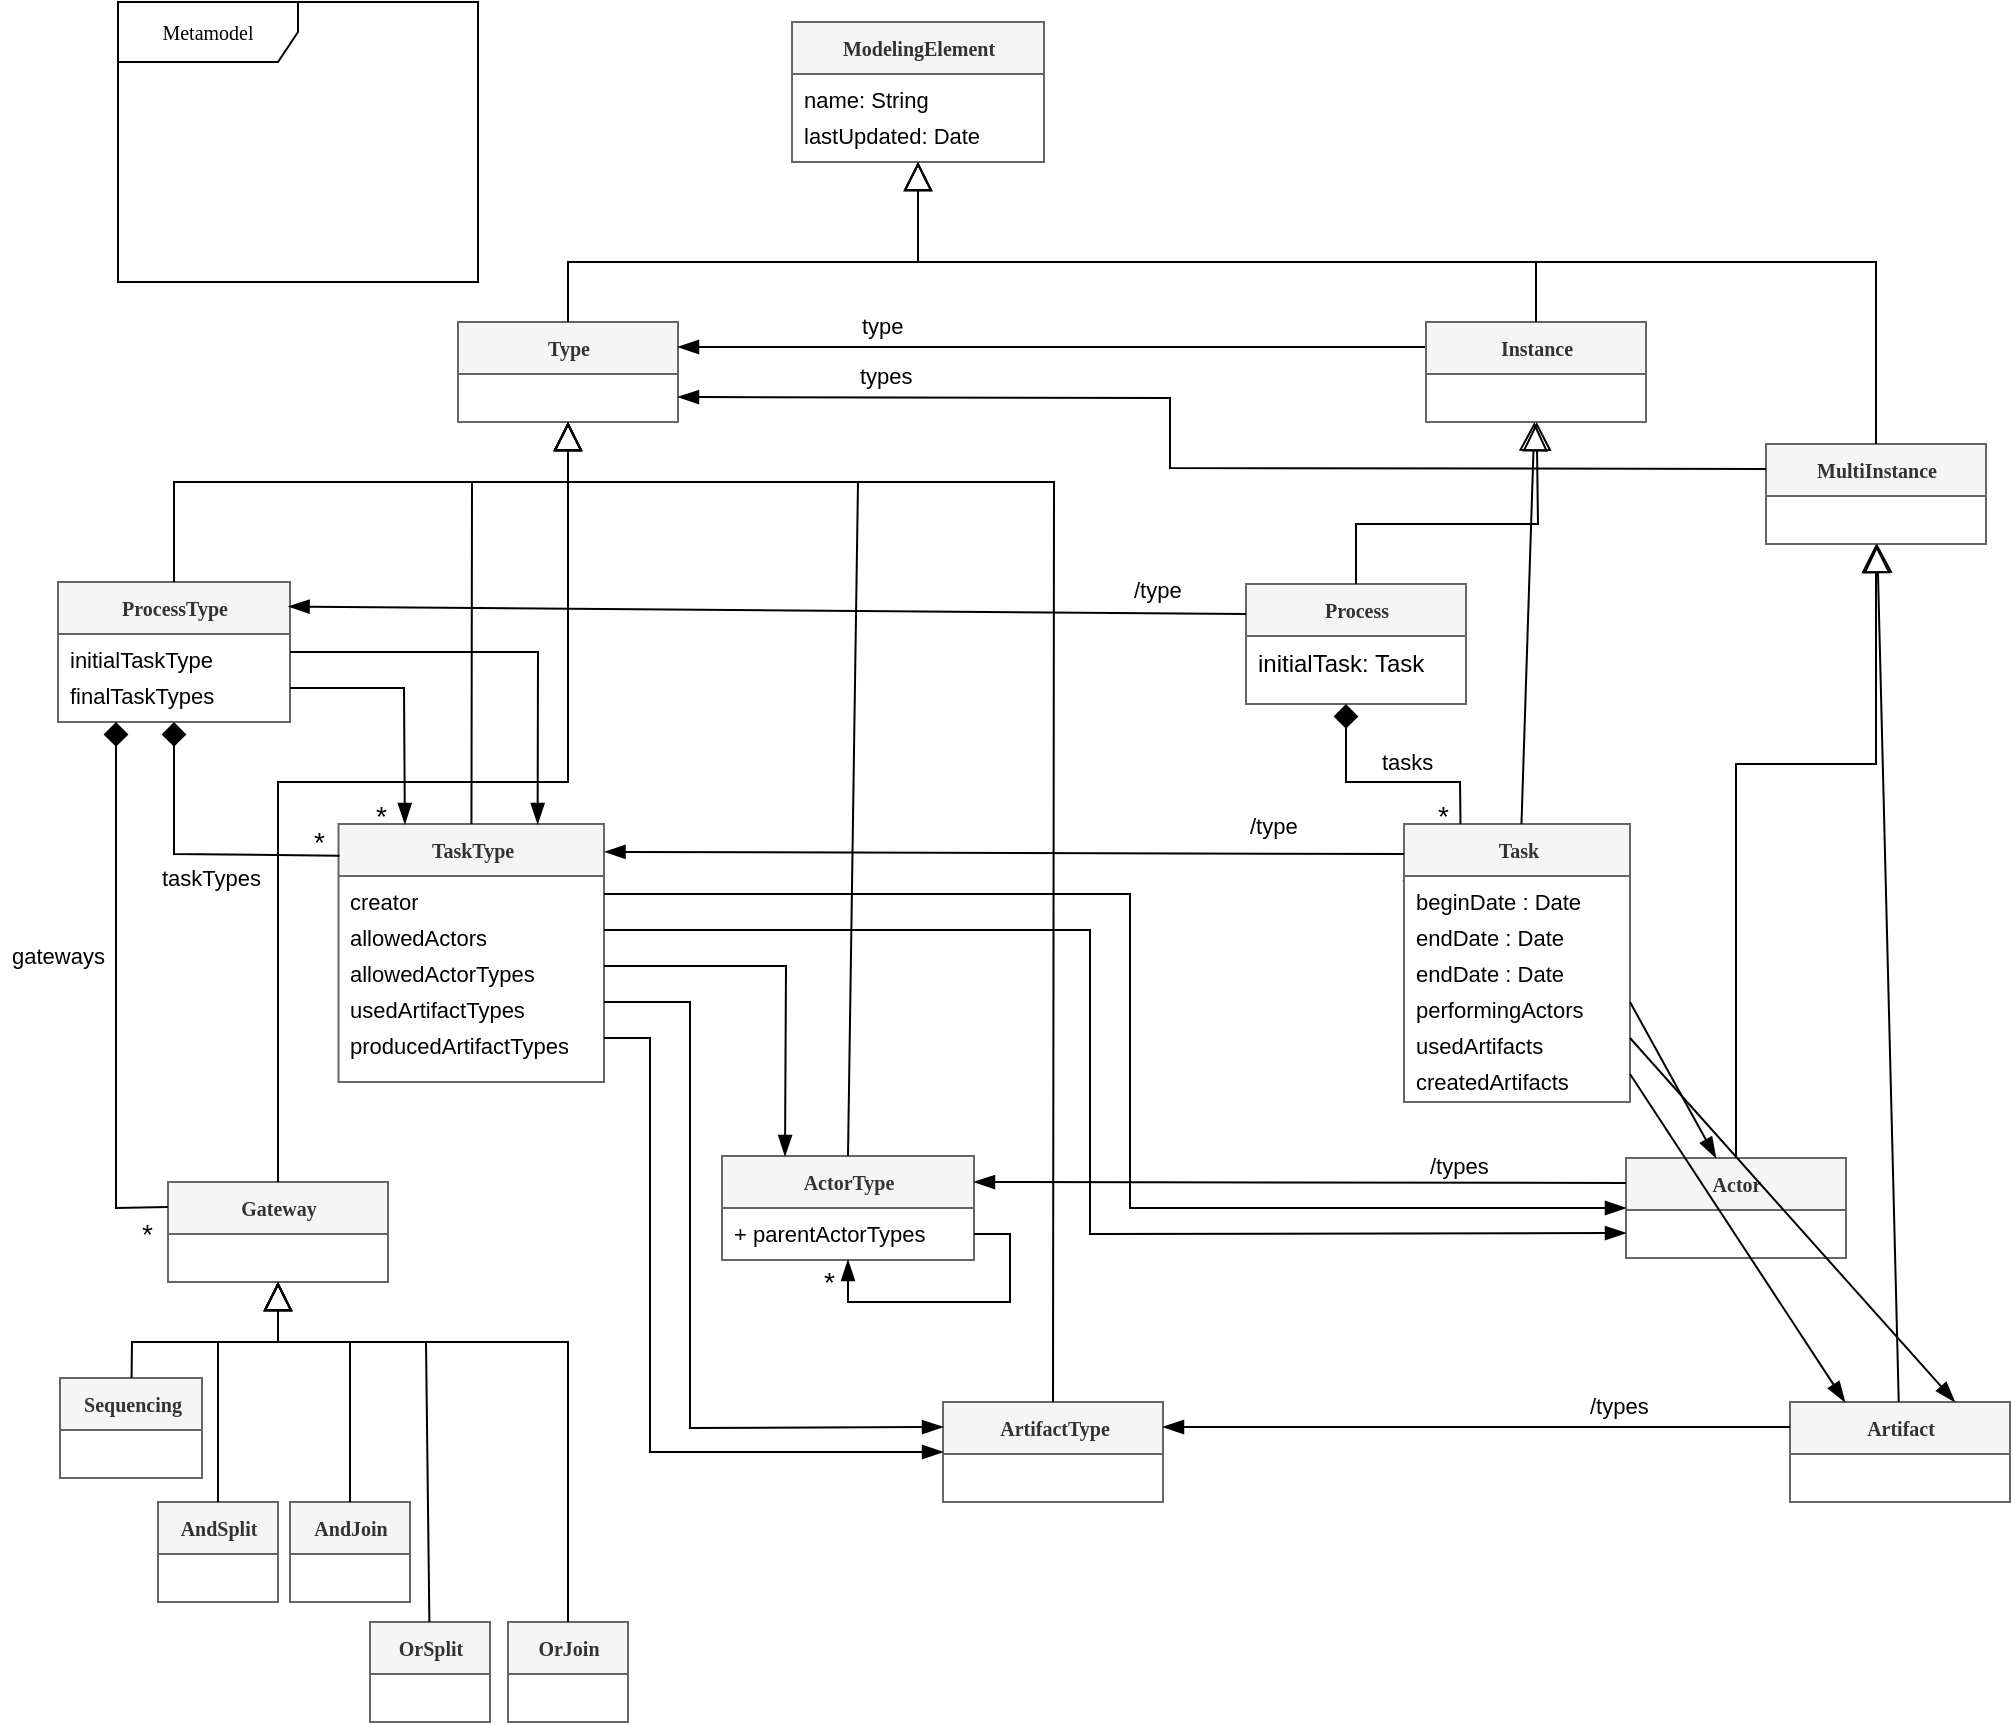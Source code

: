 <mxfile version="14.6.9" type="github">
  <diagram name="Page-1" id="c4acf3e9-155e-7222-9cf6-157b1a14988f">
    <mxGraphModel dx="1406" dy="1433" grid="1" gridSize="10" guides="1" tooltips="1" connect="1" arrows="1" fold="1" page="1" pageScale="1" pageWidth="850" pageHeight="1100" background="#ffffff" math="0" shadow="0">
      <root>
        <mxCell id="0" />
        <mxCell id="1" parent="0" />
        <mxCell id="a-3xQabaQIuShYP5bTJc-108" value="&lt;font style=&quot;font-size: 14px&quot;&gt;*&lt;/font&gt;" style="edgeLabel;resizable=0;html=1;align=left;verticalAlign=bottom;" connectable="0" vertex="1" parent="1">
          <mxGeometry x="528" y="222" as="geometry">
            <mxPoint x="4" y="-15" as="offset" />
          </mxGeometry>
        </mxCell>
        <mxCell id="a-3xQabaQIuShYP5bTJc-105" value="&lt;font style=&quot;font-size: 14px&quot;&gt;*&lt;/font&gt;" style="edgeLabel;resizable=0;html=1;align=left;verticalAlign=bottom;" connectable="0" vertex="1" parent="1">
          <mxGeometry x="-3" y="222" as="geometry">
            <mxPoint x="4" y="-15" as="offset" />
          </mxGeometry>
        </mxCell>
        <mxCell id="a-3xQabaQIuShYP5bTJc-51" value="&lt;font style=&quot;font-size: 14px&quot;&gt;*&lt;/font&gt;" style="edgeLabel;resizable=0;html=1;align=left;verticalAlign=bottom;" connectable="0" vertex="1" parent="1">
          <mxGeometry x="509.5" y="257" as="geometry">
            <mxPoint x="4" y="-15" as="offset" />
          </mxGeometry>
        </mxCell>
        <mxCell id="a-3xQabaQIuShYP5bTJc-92" value="&lt;font style=&quot;font-size: 14px&quot;&gt;*&lt;/font&gt;" style="edgeLabel;resizable=0;html=1;align=left;verticalAlign=bottom;" connectable="0" vertex="1" parent="1">
          <mxGeometry x="221" y="455" width="126" as="geometry">
            <mxPoint x="4" y="-15" as="offset" />
          </mxGeometry>
        </mxCell>
        <mxCell id="a-3xQabaQIuShYP5bTJc-44" value="&lt;font style=&quot;font-size: 14px&quot;&gt;*&lt;/font&gt;" style="edgeLabel;resizable=0;html=1;align=left;verticalAlign=bottom;" connectable="0" vertex="1" parent="1">
          <mxGeometry x="-34" y="235" as="geometry">
            <mxPoint x="4" y="-15" as="offset" />
          </mxGeometry>
        </mxCell>
        <mxCell id="17acba5748e5396b-1" value="Metamodel" style="shape=umlFrame;whiteSpace=wrap;html=1;rounded=0;shadow=0;comic=0;labelBackgroundColor=none;strokeWidth=1;fontFamily=Verdana;fontSize=10;align=center;width=90;height=30;" parent="1" vertex="1">
          <mxGeometry x="-126" y="-210" width="180" height="140" as="geometry" />
        </mxCell>
        <mxCell id="EUPt2hbITshMY0ZR5973-1" value="&lt;b&gt;ModelingElement&lt;/b&gt;" style="swimlane;html=1;fontStyle=0;childLayout=stackLayout;horizontal=1;startSize=26;fillColor=#f5f5f5;horizontalStack=0;resizeParent=1;resizeLast=0;collapsible=1;marginBottom=0;swimlaneFillColor=#ffffff;rounded=0;shadow=0;comic=0;labelBackgroundColor=none;strokeWidth=1;fontFamily=Verdana;fontSize=10;align=center;strokeColor=#666666;fontColor=#333333;" parent="1" vertex="1">
          <mxGeometry x="211" y="-200" width="126" height="70" as="geometry" />
        </mxCell>
        <mxCell id="EUPt2hbITshMY0ZR5973-2" value="name: String" style="text;html=1;strokeColor=none;fillColor=none;align=left;verticalAlign=top;spacingLeft=4;spacingRight=4;whiteSpace=wrap;overflow=hidden;rotatable=0;points=[[0,0.5],[1,0.5]];portConstraint=eastwest;fontSize=11;" parent="EUPt2hbITshMY0ZR5973-1" vertex="1">
          <mxGeometry y="26" width="126" height="18" as="geometry" />
        </mxCell>
        <mxCell id="EUPt2hbITshMY0ZR5973-3" value="lastUpdated: Date" style="text;html=1;strokeColor=none;fillColor=none;align=left;verticalAlign=top;spacingLeft=4;spacingRight=4;whiteSpace=wrap;overflow=hidden;rotatable=0;points=[[0,0.5],[1,0.5]];portConstraint=eastwest;fontSize=11;" parent="EUPt2hbITshMY0ZR5973-1" vertex="1">
          <mxGeometry y="44" width="126" height="18" as="geometry" />
        </mxCell>
        <mxCell id="EUPt2hbITshMY0ZR5973-5" value="&lt;b&gt;Type&lt;/b&gt;" style="swimlane;html=1;fontStyle=0;childLayout=stackLayout;horizontal=1;startSize=26;fillColor=#f5f5f5;horizontalStack=0;resizeParent=1;resizeLast=0;collapsible=1;marginBottom=0;swimlaneFillColor=#ffffff;rounded=0;shadow=0;comic=0;labelBackgroundColor=none;strokeWidth=1;fontFamily=Verdana;fontSize=10;align=center;strokeColor=#666666;fontColor=#333333;" parent="1" vertex="1">
          <mxGeometry x="44" y="-50" width="110" height="50" as="geometry" />
        </mxCell>
        <mxCell id="a-3xQabaQIuShYP5bTJc-20" style="edgeStyle=none;rounded=0;orthogonalLoop=1;jettySize=auto;html=1;exitX=0;exitY=0.25;exitDx=0;exitDy=0;entryX=1;entryY=0.25;entryDx=0;entryDy=0;endArrow=blockThin;endFill=1;endSize=8;" edge="1" parent="1" source="a-3xQabaQIuShYP5bTJc-1" target="EUPt2hbITshMY0ZR5973-5">
          <mxGeometry relative="1" as="geometry" />
        </mxCell>
        <mxCell id="a-3xQabaQIuShYP5bTJc-1" value="&lt;b&gt;Instance&lt;/b&gt;" style="swimlane;html=1;fontStyle=0;childLayout=stackLayout;horizontal=1;startSize=26;fillColor=#f5f5f5;horizontalStack=0;resizeParent=1;resizeLast=0;collapsible=1;marginBottom=0;swimlaneFillColor=#ffffff;rounded=0;shadow=0;comic=0;labelBackgroundColor=none;strokeWidth=1;fontFamily=Verdana;fontSize=10;align=center;strokeColor=#666666;fontColor=#333333;" vertex="1" parent="1">
          <mxGeometry x="528" y="-50" width="110" height="50" as="geometry" />
        </mxCell>
        <mxCell id="a-3xQabaQIuShYP5bTJc-2" value="&lt;div&gt;&lt;b&gt;MultiInstance&lt;/b&gt;&lt;/div&gt;" style="swimlane;html=1;fontStyle=0;childLayout=stackLayout;horizontal=1;startSize=26;fillColor=#f5f5f5;horizontalStack=0;resizeParent=1;resizeLast=0;collapsible=1;marginBottom=0;swimlaneFillColor=#ffffff;rounded=0;shadow=0;comic=0;labelBackgroundColor=none;strokeWidth=1;fontFamily=Verdana;fontSize=10;align=center;strokeColor=#666666;fontColor=#333333;" vertex="1" parent="1">
          <mxGeometry x="698" y="11" width="110" height="50" as="geometry" />
        </mxCell>
        <mxCell id="a-3xQabaQIuShYP5bTJc-9" value="" style="endArrow=block;endSize=12;endFill=0;html=1;exitX=0.5;exitY=0;exitDx=0;exitDy=0;rounded=0;" edge="1" parent="1" source="EUPt2hbITshMY0ZR5973-5" target="EUPt2hbITshMY0ZR5973-1">
          <mxGeometry width="160" relative="1" as="geometry">
            <mxPoint x="94" y="10" as="sourcePoint" />
            <mxPoint x="274" y="-112" as="targetPoint" />
            <Array as="points">
              <mxPoint x="99" y="-80" />
              <mxPoint x="274" y="-80" />
            </Array>
          </mxGeometry>
        </mxCell>
        <mxCell id="a-3xQabaQIuShYP5bTJc-10" value="" style="endArrow=block;endSize=12;endFill=0;html=1;exitX=0.5;exitY=0;exitDx=0;exitDy=0;rounded=0;" edge="1" parent="1" source="a-3xQabaQIuShYP5bTJc-1" target="EUPt2hbITshMY0ZR5973-1">
          <mxGeometry width="160" relative="1" as="geometry">
            <mxPoint x="109" y="-50" as="sourcePoint" />
            <mxPoint x="274" y="-110" as="targetPoint" />
            <Array as="points">
              <mxPoint x="583" y="-80" />
              <mxPoint x="274" y="-80" />
            </Array>
          </mxGeometry>
        </mxCell>
        <mxCell id="a-3xQabaQIuShYP5bTJc-13" value="" style="endArrow=block;endSize=12;endFill=0;html=1;rounded=0;" edge="1" parent="1" source="a-3xQabaQIuShYP5bTJc-2" target="EUPt2hbITshMY0ZR5973-1">
          <mxGeometry width="160" relative="1" as="geometry">
            <mxPoint x="414" y="-130" as="sourcePoint" />
            <mxPoint x="574" y="-130" as="targetPoint" />
            <Array as="points">
              <mxPoint x="753" y="-80" />
              <mxPoint x="274" y="-80" />
            </Array>
          </mxGeometry>
        </mxCell>
        <mxCell id="a-3xQabaQIuShYP5bTJc-24" value="type" style="edgeLabel;resizable=0;html=1;align=left;verticalAlign=bottom;" connectable="0" vertex="1" parent="1">
          <mxGeometry x="244" y="-40" as="geometry" />
        </mxCell>
        <mxCell id="a-3xQabaQIuShYP5bTJc-25" style="edgeStyle=none;rounded=0;orthogonalLoop=1;jettySize=auto;html=1;exitX=0;exitY=0.25;exitDx=0;exitDy=0;endArrow=blockThin;endFill=1;endSize=8;entryX=1;entryY=0.75;entryDx=0;entryDy=0;" edge="1" parent="1" source="a-3xQabaQIuShYP5bTJc-2" target="EUPt2hbITshMY0ZR5973-5">
          <mxGeometry relative="1" as="geometry">
            <mxPoint x="464" y="22.5" as="sourcePoint" />
            <mxPoint x="264" y="22.5" as="targetPoint" />
            <Array as="points">
              <mxPoint x="400" y="23" />
              <mxPoint x="400" y="-12" />
            </Array>
          </mxGeometry>
        </mxCell>
        <mxCell id="a-3xQabaQIuShYP5bTJc-26" value="types" style="edgeLabel;resizable=0;html=1;align=left;verticalAlign=bottom;" connectable="0" vertex="1" parent="1">
          <mxGeometry x="239" as="geometry">
            <mxPoint x="4" y="-15" as="offset" />
          </mxGeometry>
        </mxCell>
        <mxCell id="a-3xQabaQIuShYP5bTJc-27" value="&lt;b&gt;ProcessType&lt;/b&gt;" style="swimlane;html=1;fontStyle=0;childLayout=stackLayout;horizontal=1;startSize=26;fillColor=#f5f5f5;horizontalStack=0;resizeParent=1;resizeLast=0;collapsible=1;marginBottom=0;swimlaneFillColor=#ffffff;rounded=0;shadow=0;comic=0;labelBackgroundColor=none;strokeWidth=1;fontFamily=Verdana;fontSize=10;align=center;strokeColor=#666666;fontColor=#333333;" vertex="1" parent="1">
          <mxGeometry x="-156" y="80" width="116" height="70" as="geometry" />
        </mxCell>
        <mxCell id="a-3xQabaQIuShYP5bTJc-68" value="initialTaskType" style="text;html=1;strokeColor=none;fillColor=none;align=left;verticalAlign=top;spacingLeft=4;spacingRight=4;whiteSpace=wrap;overflow=hidden;rotatable=0;points=[[0,0.5],[1,0.5]];portConstraint=eastwest;fontSize=11;" vertex="1" parent="a-3xQabaQIuShYP5bTJc-27">
          <mxGeometry y="26" width="116" height="18" as="geometry" />
        </mxCell>
        <mxCell id="a-3xQabaQIuShYP5bTJc-69" value="&lt;div style=&quot;font-size: 11px&quot;&gt;finalTaskTypes&lt;/div&gt;" style="text;html=1;strokeColor=none;fillColor=none;align=left;verticalAlign=top;spacingLeft=4;spacingRight=4;whiteSpace=wrap;overflow=hidden;rotatable=0;points=[[0,0.5],[1,0.5]];portConstraint=eastwest;fontSize=11;" vertex="1" parent="a-3xQabaQIuShYP5bTJc-27">
          <mxGeometry y="44" width="116" height="18" as="geometry" />
        </mxCell>
        <mxCell id="a-3xQabaQIuShYP5bTJc-29" value="" style="endArrow=block;endSize=12;endFill=0;html=1;rounded=0;exitX=0.5;exitY=0;exitDx=0;exitDy=0;" edge="1" parent="1" source="a-3xQabaQIuShYP5bTJc-27" target="EUPt2hbITshMY0ZR5973-5">
          <mxGeometry width="160" relative="1" as="geometry">
            <mxPoint x="-36" y="60" as="sourcePoint" />
            <mxPoint x="139" y="70" as="targetPoint" />
            <Array as="points">
              <mxPoint x="-98" y="30" />
              <mxPoint x="99" y="30" />
            </Array>
          </mxGeometry>
        </mxCell>
        <mxCell id="a-3xQabaQIuShYP5bTJc-30" value="&lt;b&gt;TaskType&lt;/b&gt;" style="swimlane;html=1;fontStyle=0;childLayout=stackLayout;horizontal=1;startSize=26;fillColor=#f5f5f5;horizontalStack=0;resizeParent=1;resizeLast=0;collapsible=1;marginBottom=0;swimlaneFillColor=#ffffff;rounded=0;shadow=0;comic=0;labelBackgroundColor=none;strokeWidth=1;fontFamily=Verdana;fontSize=10;align=center;strokeColor=#666666;fontColor=#333333;" vertex="1" parent="1">
          <mxGeometry x="-15.75" y="201" width="132.75" height="129" as="geometry" />
        </mxCell>
        <mxCell id="a-3xQabaQIuShYP5bTJc-70" value="creator" style="text;html=1;strokeColor=none;fillColor=none;align=left;verticalAlign=top;spacingLeft=4;spacingRight=4;whiteSpace=wrap;overflow=hidden;rotatable=0;points=[[0,0.5],[1,0.5]];portConstraint=eastwest;fontSize=11;" vertex="1" parent="a-3xQabaQIuShYP5bTJc-30">
          <mxGeometry y="26" width="132.75" height="18" as="geometry" />
        </mxCell>
        <mxCell id="a-3xQabaQIuShYP5bTJc-72" value="allowedActors" style="text;html=1;strokeColor=none;fillColor=none;align=left;verticalAlign=top;spacingLeft=4;spacingRight=4;whiteSpace=wrap;overflow=hidden;rotatable=0;points=[[0,0.5],[1,0.5]];portConstraint=eastwest;fontSize=11;" vertex="1" parent="a-3xQabaQIuShYP5bTJc-30">
          <mxGeometry y="44" width="132.75" height="18" as="geometry" />
        </mxCell>
        <mxCell id="a-3xQabaQIuShYP5bTJc-71" value="allowedActorTypes" style="text;html=1;strokeColor=none;fillColor=none;align=left;verticalAlign=top;spacingLeft=4;spacingRight=4;whiteSpace=wrap;overflow=hidden;rotatable=0;points=[[0,0.5],[1,0.5]];portConstraint=eastwest;fontSize=11;" vertex="1" parent="a-3xQabaQIuShYP5bTJc-30">
          <mxGeometry y="62" width="132.75" height="18" as="geometry" />
        </mxCell>
        <mxCell id="a-3xQabaQIuShYP5bTJc-73" value="usedArtifactTypes" style="text;html=1;strokeColor=none;fillColor=none;align=left;verticalAlign=top;spacingLeft=4;spacingRight=4;whiteSpace=wrap;overflow=hidden;rotatable=0;points=[[0,0.5],[1,0.5]];portConstraint=eastwest;fontSize=11;" vertex="1" parent="a-3xQabaQIuShYP5bTJc-30">
          <mxGeometry y="80" width="132.75" height="18" as="geometry" />
        </mxCell>
        <mxCell id="a-3xQabaQIuShYP5bTJc-74" value="producedArtifactTypes" style="text;html=1;strokeColor=none;fillColor=none;align=left;verticalAlign=top;spacingLeft=4;spacingRight=4;whiteSpace=wrap;overflow=hidden;rotatable=0;points=[[0,0.5],[1,0.5]];portConstraint=eastwest;fontSize=11;" vertex="1" parent="a-3xQabaQIuShYP5bTJc-30">
          <mxGeometry y="98" width="132.75" height="18" as="geometry" />
        </mxCell>
        <mxCell id="a-3xQabaQIuShYP5bTJc-31" value="" style="endArrow=block;endSize=12;endFill=0;html=1;rounded=0;" edge="1" parent="1" source="a-3xQabaQIuShYP5bTJc-30" target="EUPt2hbITshMY0ZR5973-5">
          <mxGeometry width="160" relative="1" as="geometry">
            <mxPoint x="93" y="212" as="sourcePoint" />
            <mxPoint x="228" y="70" as="targetPoint" />
            <Array as="points">
              <mxPoint x="51" y="30" />
              <mxPoint x="99" y="30" />
            </Array>
          </mxGeometry>
        </mxCell>
        <mxCell id="a-3xQabaQIuShYP5bTJc-32" value="&lt;b&gt;Gateway&lt;/b&gt;" style="swimlane;html=1;fontStyle=0;childLayout=stackLayout;horizontal=1;startSize=26;fillColor=#f5f5f5;horizontalStack=0;resizeParent=1;resizeLast=0;collapsible=1;marginBottom=0;swimlaneFillColor=#ffffff;rounded=0;shadow=0;comic=0;labelBackgroundColor=none;strokeWidth=1;fontFamily=Verdana;fontSize=10;align=center;strokeColor=#666666;fontColor=#333333;" vertex="1" parent="1">
          <mxGeometry x="-101" y="380" width="110" height="50" as="geometry" />
        </mxCell>
        <mxCell id="a-3xQabaQIuShYP5bTJc-33" value="" style="endArrow=block;endSize=12;endFill=0;html=1;rounded=0;exitX=0.5;exitY=0;exitDx=0;exitDy=0;" edge="1" parent="1" source="a-3xQabaQIuShYP5bTJc-32" target="EUPt2hbITshMY0ZR5973-5">
          <mxGeometry width="160" relative="1" as="geometry">
            <mxPoint x="109" y="134" as="sourcePoint" />
            <mxPoint x="109" y="10" as="targetPoint" />
            <Array as="points">
              <mxPoint x="-46" y="180" />
              <mxPoint x="99" y="180" />
            </Array>
          </mxGeometry>
        </mxCell>
        <mxCell id="a-3xQabaQIuShYP5bTJc-36" style="edgeStyle=none;rounded=0;orthogonalLoop=1;jettySize=auto;html=1;endArrow=none;endFill=0;endSize=10;startArrow=diamond;startFill=1;startSize=10;entryX=0;entryY=0.25;entryDx=0;entryDy=0;exitX=0.25;exitY=1;exitDx=0;exitDy=0;" edge="1" parent="1" source="a-3xQabaQIuShYP5bTJc-27" target="a-3xQabaQIuShYP5bTJc-32">
          <mxGeometry relative="1" as="geometry">
            <mxPoint x="-140" y="180" as="sourcePoint" />
            <mxPoint x="-26" y="321.5" as="targetPoint" />
            <Array as="points">
              <mxPoint x="-127" y="393" />
            </Array>
          </mxGeometry>
        </mxCell>
        <mxCell id="a-3xQabaQIuShYP5bTJc-37" value="&lt;b&gt;ActorType&lt;/b&gt;" style="swimlane;html=1;fontStyle=0;childLayout=stackLayout;horizontal=1;startSize=26;fillColor=#f5f5f5;horizontalStack=0;resizeParent=1;resizeLast=0;collapsible=1;marginBottom=0;swimlaneFillColor=#ffffff;rounded=0;shadow=0;comic=0;labelBackgroundColor=none;strokeWidth=1;fontFamily=Verdana;fontSize=10;align=center;strokeColor=#666666;fontColor=#333333;" vertex="1" parent="1">
          <mxGeometry x="176" y="367" width="126" height="52" as="geometry">
            <mxRectangle x="154" y="368" width="90" height="26" as="alternateBounds" />
          </mxGeometry>
        </mxCell>
        <mxCell id="a-3xQabaQIuShYP5bTJc-91" value="+ parentActorTypes" style="text;html=1;strokeColor=none;fillColor=none;align=left;verticalAlign=top;spacingLeft=4;spacingRight=4;whiteSpace=wrap;overflow=hidden;rotatable=0;points=[[0,0.5],[1,0.5]];portConstraint=eastwest;fontSize=11;" vertex="1" parent="a-3xQabaQIuShYP5bTJc-37">
          <mxGeometry y="26" width="126" height="18" as="geometry" />
        </mxCell>
        <mxCell id="a-3xQabaQIuShYP5bTJc-38" value="&lt;div&gt;&lt;b&gt;ArtifactType&lt;/b&gt;&lt;/div&gt;" style="swimlane;html=1;fontStyle=0;childLayout=stackLayout;horizontal=1;startSize=26;fillColor=#f5f5f5;horizontalStack=0;resizeParent=1;resizeLast=0;collapsible=1;marginBottom=0;swimlaneFillColor=#ffffff;rounded=0;shadow=0;comic=0;labelBackgroundColor=none;strokeWidth=1;fontFamily=Verdana;fontSize=10;align=center;strokeColor=#666666;fontColor=#333333;" vertex="1" parent="1">
          <mxGeometry x="286.5" y="490" width="110" height="50" as="geometry" />
        </mxCell>
        <mxCell id="a-3xQabaQIuShYP5bTJc-40" value="" style="endArrow=block;endSize=12;endFill=0;html=1;rounded=0;exitX=0.5;exitY=0;exitDx=0;exitDy=0;" edge="1" parent="1" source="a-3xQabaQIuShYP5bTJc-37" target="EUPt2hbITshMY0ZR5973-5">
          <mxGeometry width="160" relative="1" as="geometry">
            <mxPoint x="289" y="135" as="sourcePoint" />
            <mxPoint x="418" y="90" as="targetPoint" />
            <Array as="points">
              <mxPoint x="244" y="30" />
              <mxPoint x="99" y="30" />
            </Array>
          </mxGeometry>
        </mxCell>
        <mxCell id="a-3xQabaQIuShYP5bTJc-41" value="" style="endArrow=block;endSize=12;endFill=0;html=1;rounded=0;exitX=0.5;exitY=0;exitDx=0;exitDy=0;" edge="1" parent="1" source="a-3xQabaQIuShYP5bTJc-38" target="EUPt2hbITshMY0ZR5973-5">
          <mxGeometry width="160" relative="1" as="geometry">
            <mxPoint x="199" y="200" as="sourcePoint" />
            <mxPoint x="109" y="10" as="targetPoint" />
            <Array as="points">
              <mxPoint x="342" y="30" />
              <mxPoint x="99" y="30" />
            </Array>
          </mxGeometry>
        </mxCell>
        <mxCell id="a-3xQabaQIuShYP5bTJc-42" value="gateways" style="edgeLabel;resizable=0;html=1;align=left;verticalAlign=bottom;" connectable="0" vertex="1" parent="1">
          <mxGeometry x="-185" y="290" as="geometry">
            <mxPoint x="4" y="-15" as="offset" />
          </mxGeometry>
        </mxCell>
        <mxCell id="a-3xQabaQIuShYP5bTJc-43" value="&lt;font style=&quot;font-size: 14px&quot;&gt;*&lt;/font&gt;" style="edgeLabel;resizable=0;html=1;align=left;verticalAlign=bottom;" connectable="0" vertex="1" parent="1">
          <mxGeometry x="-120" y="431" as="geometry">
            <mxPoint x="4" y="-15" as="offset" />
          </mxGeometry>
        </mxCell>
        <mxCell id="a-3xQabaQIuShYP5bTJc-45" value="taskTypes" style="edgeLabel;resizable=0;html=1;align=left;verticalAlign=bottom;" connectable="0" vertex="1" parent="1">
          <mxGeometry x="-110" y="251" as="geometry">
            <mxPoint x="4" y="-15" as="offset" />
          </mxGeometry>
        </mxCell>
        <mxCell id="a-3xQabaQIuShYP5bTJc-46" value="&lt;b&gt;Process&lt;/b&gt;" style="swimlane;html=1;fontStyle=0;childLayout=stackLayout;horizontal=1;startSize=26;fillColor=#f5f5f5;horizontalStack=0;resizeParent=1;resizeLast=0;collapsible=1;marginBottom=0;swimlaneFillColor=#ffffff;rounded=0;shadow=0;comic=0;labelBackgroundColor=none;strokeWidth=1;fontFamily=Verdana;fontSize=10;align=center;strokeColor=#666666;fontColor=#333333;" vertex="1" parent="1">
          <mxGeometry x="438" y="81" width="110" height="60" as="geometry" />
        </mxCell>
        <mxCell id="a-3xQabaQIuShYP5bTJc-62" value="initialTask: Task" style="text;html=1;strokeColor=none;fillColor=none;align=left;verticalAlign=top;spacingLeft=4;spacingRight=4;whiteSpace=wrap;overflow=hidden;rotatable=0;points=[[0,0.5],[1,0.5]];portConstraint=eastwest;" vertex="1" parent="a-3xQabaQIuShYP5bTJc-46">
          <mxGeometry y="26" width="110" height="26" as="geometry" />
        </mxCell>
        <mxCell id="a-3xQabaQIuShYP5bTJc-47" style="edgeStyle=none;rounded=0;orthogonalLoop=1;jettySize=auto;html=1;exitX=0;exitY=0.25;exitDx=0;exitDy=0;entryX=0.994;entryY=0.175;entryDx=0;entryDy=0;endArrow=blockThin;endFill=1;endSize=8;entryPerimeter=0;" edge="1" parent="1" source="a-3xQabaQIuShYP5bTJc-46" target="a-3xQabaQIuShYP5bTJc-27">
          <mxGeometry relative="1" as="geometry">
            <mxPoint x="604" y="197.5" as="sourcePoint" />
            <mxPoint x="324" y="197.5" as="targetPoint" />
          </mxGeometry>
        </mxCell>
        <mxCell id="a-3xQabaQIuShYP5bTJc-48" value="/type" style="edgeLabel;resizable=0;html=1;align=left;verticalAlign=bottom;" connectable="0" vertex="1" parent="1">
          <mxGeometry x="380" y="92" as="geometry" />
        </mxCell>
        <mxCell id="a-3xQabaQIuShYP5bTJc-49" value="&lt;b&gt;Task&lt;/b&gt;" style="swimlane;html=1;fontStyle=0;childLayout=stackLayout;horizontal=1;startSize=26;fillColor=#f5f5f5;horizontalStack=0;resizeParent=1;resizeLast=0;collapsible=1;marginBottom=0;swimlaneFillColor=#ffffff;rounded=0;shadow=0;comic=0;labelBackgroundColor=none;strokeWidth=1;fontFamily=Verdana;fontSize=10;align=center;strokeColor=#666666;fontColor=#333333;" vertex="1" parent="1">
          <mxGeometry x="517" y="201" width="113" height="139" as="geometry" />
        </mxCell>
        <mxCell id="a-3xQabaQIuShYP5bTJc-97" value="beginDate : Date" style="text;html=1;strokeColor=none;fillColor=none;align=left;verticalAlign=top;spacingLeft=4;spacingRight=4;whiteSpace=wrap;overflow=hidden;rotatable=0;points=[[0,0.5],[1,0.5]];portConstraint=eastwest;fontSize=11;" vertex="1" parent="a-3xQabaQIuShYP5bTJc-49">
          <mxGeometry y="26" width="113" height="18" as="geometry" />
        </mxCell>
        <mxCell id="a-3xQabaQIuShYP5bTJc-107" value="endDate : Date" style="text;html=1;strokeColor=none;fillColor=none;align=left;verticalAlign=top;spacingLeft=4;spacingRight=4;whiteSpace=wrap;overflow=hidden;rotatable=0;points=[[0,0.5],[1,0.5]];portConstraint=eastwest;fontSize=11;" vertex="1" parent="a-3xQabaQIuShYP5bTJc-49">
          <mxGeometry y="44" width="113" height="18" as="geometry" />
        </mxCell>
        <mxCell id="a-3xQabaQIuShYP5bTJc-101" value="endDate : Date" style="text;html=1;strokeColor=none;fillColor=none;align=left;verticalAlign=top;spacingLeft=4;spacingRight=4;whiteSpace=wrap;overflow=hidden;rotatable=0;points=[[0,0.5],[1,0.5]];portConstraint=eastwest;fontSize=11;" vertex="1" parent="a-3xQabaQIuShYP5bTJc-49">
          <mxGeometry y="62" width="113" height="18" as="geometry" />
        </mxCell>
        <mxCell id="a-3xQabaQIuShYP5bTJc-100" value="performingActors" style="text;html=1;strokeColor=none;fillColor=none;align=left;verticalAlign=top;spacingLeft=4;spacingRight=4;whiteSpace=wrap;overflow=hidden;rotatable=0;points=[[0,0.5],[1,0.5]];portConstraint=eastwest;fontSize=11;" vertex="1" parent="a-3xQabaQIuShYP5bTJc-49">
          <mxGeometry y="80" width="113" height="18" as="geometry" />
        </mxCell>
        <mxCell id="a-3xQabaQIuShYP5bTJc-99" value="usedArtifacts" style="text;html=1;strokeColor=none;fillColor=none;align=left;verticalAlign=top;spacingLeft=4;spacingRight=4;whiteSpace=wrap;overflow=hidden;rotatable=0;points=[[0,0.5],[1,0.5]];portConstraint=eastwest;fontSize=11;" vertex="1" parent="a-3xQabaQIuShYP5bTJc-49">
          <mxGeometry y="98" width="113" height="18" as="geometry" />
        </mxCell>
        <mxCell id="a-3xQabaQIuShYP5bTJc-98" value="createdArtifacts" style="text;html=1;strokeColor=none;fillColor=none;align=left;verticalAlign=top;spacingLeft=4;spacingRight=4;whiteSpace=wrap;overflow=hidden;rotatable=0;points=[[0,0.5],[1,0.5]];portConstraint=eastwest;fontSize=11;" vertex="1" parent="a-3xQabaQIuShYP5bTJc-49">
          <mxGeometry y="116" width="113" height="18" as="geometry" />
        </mxCell>
        <mxCell id="a-3xQabaQIuShYP5bTJc-50" style="edgeStyle=none;rounded=0;orthogonalLoop=1;jettySize=auto;html=1;endArrow=none;endFill=0;endSize=10;startArrow=diamond;startFill=1;startSize=10;entryX=0.25;entryY=0;entryDx=0;entryDy=0;" edge="1" parent="1" target="a-3xQabaQIuShYP5bTJc-49">
          <mxGeometry relative="1" as="geometry">
            <mxPoint x="488" y="141" as="sourcePoint" />
            <mxPoint x="528" y="173" as="targetPoint" />
            <Array as="points">
              <mxPoint x="488" y="180" />
              <mxPoint x="545" y="180" />
            </Array>
          </mxGeometry>
        </mxCell>
        <mxCell id="a-3xQabaQIuShYP5bTJc-52" value="tasks" style="edgeLabel;resizable=0;html=1;align=left;verticalAlign=bottom;" connectable="0" vertex="1" parent="1">
          <mxGeometry x="500" y="193" as="geometry">
            <mxPoint x="4" y="-15" as="offset" />
          </mxGeometry>
        </mxCell>
        <mxCell id="a-3xQabaQIuShYP5bTJc-54" style="edgeStyle=none;rounded=0;orthogonalLoop=1;jettySize=auto;html=1;exitX=0;exitY=0.108;exitDx=0;exitDy=0;endArrow=blockThin;endFill=1;endSize=8;entryX=1.002;entryY=0.108;entryDx=0;entryDy=0;entryPerimeter=0;exitPerimeter=0;" edge="1" parent="1" source="a-3xQabaQIuShYP5bTJc-49" target="a-3xQabaQIuShYP5bTJc-30">
          <mxGeometry relative="1" as="geometry">
            <mxPoint x="393" y="266.5" as="sourcePoint" />
            <mxPoint x="220" y="214" as="targetPoint" />
          </mxGeometry>
        </mxCell>
        <mxCell id="a-3xQabaQIuShYP5bTJc-55" value="/type" style="edgeLabel;resizable=0;html=1;align=left;verticalAlign=bottom;" connectable="0" vertex="1" parent="1">
          <mxGeometry x="438" y="210" as="geometry" />
        </mxCell>
        <mxCell id="a-3xQabaQIuShYP5bTJc-56" value="&lt;b&gt;Actor&lt;/b&gt;" style="swimlane;html=1;fontStyle=0;childLayout=stackLayout;horizontal=1;startSize=26;fillColor=#f5f5f5;horizontalStack=0;resizeParent=1;resizeLast=0;collapsible=1;marginBottom=0;swimlaneFillColor=#ffffff;rounded=0;shadow=0;comic=0;labelBackgroundColor=none;strokeWidth=1;fontFamily=Verdana;fontSize=10;align=center;strokeColor=#666666;fontColor=#333333;" vertex="1" parent="1">
          <mxGeometry x="628" y="368" width="110" height="50" as="geometry" />
        </mxCell>
        <mxCell id="a-3xQabaQIuShYP5bTJc-57" style="edgeStyle=none;rounded=0;orthogonalLoop=1;jettySize=auto;html=1;exitX=0;exitY=0.25;exitDx=0;exitDy=0;endArrow=blockThin;endFill=1;endSize=8;entryX=1;entryY=0.25;entryDx=0;entryDy=0;" edge="1" parent="1" source="a-3xQabaQIuShYP5bTJc-56" target="a-3xQabaQIuShYP5bTJc-37">
          <mxGeometry relative="1" as="geometry">
            <mxPoint x="463" y="396.5" as="sourcePoint" />
            <mxPoint x="300" y="393" as="targetPoint" />
          </mxGeometry>
        </mxCell>
        <mxCell id="a-3xQabaQIuShYP5bTJc-58" value="/types" style="edgeLabel;resizable=0;html=1;align=left;verticalAlign=bottom;" connectable="0" vertex="1" parent="1">
          <mxGeometry x="528" y="380" as="geometry" />
        </mxCell>
        <mxCell id="a-3xQabaQIuShYP5bTJc-59" value="&lt;b&gt;Artifact&lt;/b&gt;" style="swimlane;html=1;fontStyle=0;childLayout=stackLayout;horizontal=1;startSize=26;fillColor=#f5f5f5;horizontalStack=0;resizeParent=1;resizeLast=0;collapsible=1;marginBottom=0;swimlaneFillColor=#ffffff;rounded=0;shadow=0;comic=0;labelBackgroundColor=none;strokeWidth=1;fontFamily=Verdana;fontSize=10;align=center;strokeColor=#666666;fontColor=#333333;" vertex="1" parent="1">
          <mxGeometry x="710" y="490" width="110" height="50" as="geometry" />
        </mxCell>
        <mxCell id="a-3xQabaQIuShYP5bTJc-60" style="edgeStyle=none;rounded=0;orthogonalLoop=1;jettySize=auto;html=1;exitX=0;exitY=0.25;exitDx=0;exitDy=0;entryX=1;entryY=0.25;entryDx=0;entryDy=0;endArrow=blockThin;endFill=1;endSize=8;" edge="1" parent="1" source="a-3xQabaQIuShYP5bTJc-59" target="a-3xQabaQIuShYP5bTJc-38">
          <mxGeometry relative="1" as="geometry">
            <mxPoint x="533" y="466.5" as="sourcePoint" />
            <mxPoint x="294" y="462.5" as="targetPoint" />
          </mxGeometry>
        </mxCell>
        <mxCell id="a-3xQabaQIuShYP5bTJc-61" value="/types" style="edgeLabel;resizable=0;html=1;align=left;verticalAlign=bottom;" connectable="0" vertex="1" parent="1">
          <mxGeometry x="608" y="500" as="geometry" />
        </mxCell>
        <mxCell id="a-3xQabaQIuShYP5bTJc-64" value="" style="endArrow=block;endSize=12;endFill=0;html=1;rounded=0;exitX=0.5;exitY=0;exitDx=0;exitDy=0;" edge="1" parent="1" source="a-3xQabaQIuShYP5bTJc-46" target="a-3xQabaQIuShYP5bTJc-1">
          <mxGeometry width="160" relative="1" as="geometry">
            <mxPoint x="593" y="199" as="sourcePoint" />
            <mxPoint x="588" y="1" as="targetPoint" />
            <Array as="points">
              <mxPoint x="493" y="51" />
              <mxPoint x="584" y="51" />
            </Array>
          </mxGeometry>
        </mxCell>
        <mxCell id="a-3xQabaQIuShYP5bTJc-65" value="" style="endArrow=block;endSize=12;endFill=0;html=1;rounded=0;" edge="1" parent="1" source="a-3xQabaQIuShYP5bTJc-49" target="a-3xQabaQIuShYP5bTJc-1">
          <mxGeometry width="160" relative="1" as="geometry">
            <mxPoint x="588" y="142" as="sourcePoint" />
            <mxPoint x="678.329" y="61" as="targetPoint" />
          </mxGeometry>
        </mxCell>
        <mxCell id="a-3xQabaQIuShYP5bTJc-66" value="" style="endArrow=block;endSize=12;endFill=0;html=1;rounded=0;" edge="1" parent="1" source="a-3xQabaQIuShYP5bTJc-56" target="a-3xQabaQIuShYP5bTJc-2">
          <mxGeometry width="160" relative="1" as="geometry">
            <mxPoint x="594.793" y="201" as="sourcePoint" />
            <mxPoint x="593.207" y="10" as="targetPoint" />
            <Array as="points">
              <mxPoint x="683" y="171" />
              <mxPoint x="753" y="171" />
            </Array>
          </mxGeometry>
        </mxCell>
        <mxCell id="a-3xQabaQIuShYP5bTJc-67" value="" style="endArrow=block;endSize=12;endFill=0;html=1;rounded=0;" edge="1" parent="1" source="a-3xQabaQIuShYP5bTJc-59" target="a-3xQabaQIuShYP5bTJc-2">
          <mxGeometry width="160" relative="1" as="geometry">
            <mxPoint x="604.793" y="211" as="sourcePoint" />
            <mxPoint x="603.207" y="20" as="targetPoint" />
          </mxGeometry>
        </mxCell>
        <mxCell id="a-3xQabaQIuShYP5bTJc-76" value="&lt;b&gt;Sequencing&lt;/b&gt;" style="swimlane;html=1;fontStyle=0;childLayout=stackLayout;horizontal=1;startSize=26;fillColor=#f5f5f5;horizontalStack=0;resizeParent=1;resizeLast=0;collapsible=1;marginBottom=0;swimlaneFillColor=#ffffff;rounded=0;shadow=0;comic=0;labelBackgroundColor=none;strokeWidth=1;fontFamily=Verdana;fontSize=10;align=center;strokeColor=#666666;fontColor=#333333;" vertex="1" parent="1">
          <mxGeometry x="-155" y="478" width="71" height="50" as="geometry" />
        </mxCell>
        <mxCell id="a-3xQabaQIuShYP5bTJc-77" value="&lt;b&gt;AndSplit&lt;/b&gt;" style="swimlane;html=1;fontStyle=0;childLayout=stackLayout;horizontal=1;startSize=26;fillColor=#f5f5f5;horizontalStack=0;resizeParent=1;resizeLast=0;collapsible=1;marginBottom=0;swimlaneFillColor=#ffffff;rounded=0;shadow=0;comic=0;labelBackgroundColor=none;strokeWidth=1;fontFamily=Verdana;fontSize=10;align=center;strokeColor=#666666;fontColor=#333333;" vertex="1" parent="1">
          <mxGeometry x="-106" y="540" width="60" height="50" as="geometry" />
        </mxCell>
        <mxCell id="a-3xQabaQIuShYP5bTJc-78" value="&lt;b&gt;OrSplit&lt;/b&gt;" style="swimlane;html=1;fontStyle=0;childLayout=stackLayout;horizontal=1;startSize=26;fillColor=#f5f5f5;horizontalStack=0;resizeParent=1;resizeLast=0;collapsible=1;marginBottom=0;swimlaneFillColor=#ffffff;rounded=0;shadow=0;comic=0;labelBackgroundColor=none;strokeWidth=1;fontFamily=Verdana;fontSize=10;align=center;strokeColor=#666666;fontColor=#333333;" vertex="1" parent="1">
          <mxGeometry y="600" width="60" height="50" as="geometry" />
        </mxCell>
        <mxCell id="a-3xQabaQIuShYP5bTJc-79" value="&lt;b&gt;AndJoin&lt;/b&gt;" style="swimlane;html=1;fontStyle=0;childLayout=stackLayout;horizontal=1;startSize=26;fillColor=#f5f5f5;horizontalStack=0;resizeParent=1;resizeLast=0;collapsible=1;marginBottom=0;swimlaneFillColor=#ffffff;rounded=0;shadow=0;comic=0;labelBackgroundColor=none;strokeWidth=1;fontFamily=Verdana;fontSize=10;align=center;strokeColor=#666666;fontColor=#333333;" vertex="1" parent="1">
          <mxGeometry x="-40" y="540" width="60" height="50" as="geometry" />
        </mxCell>
        <mxCell id="a-3xQabaQIuShYP5bTJc-80" value="&lt;b&gt;OrJoin&lt;/b&gt;" style="swimlane;html=1;fontStyle=0;childLayout=stackLayout;horizontal=1;startSize=26;fillColor=#f5f5f5;horizontalStack=0;resizeParent=1;resizeLast=0;collapsible=1;marginBottom=0;swimlaneFillColor=#ffffff;rounded=0;shadow=0;comic=0;labelBackgroundColor=none;strokeWidth=1;fontFamily=Verdana;fontSize=10;align=center;strokeColor=#666666;fontColor=#333333;" vertex="1" parent="1">
          <mxGeometry x="69" y="600" width="60" height="50" as="geometry" />
        </mxCell>
        <mxCell id="a-3xQabaQIuShYP5bTJc-81" value="" style="endArrow=block;endSize=12;endFill=0;html=1;rounded=0;" edge="1" parent="1" source="a-3xQabaQIuShYP5bTJc-76" target="a-3xQabaQIuShYP5bTJc-32">
          <mxGeometry width="160" relative="1" as="geometry">
            <mxPoint x="-61" y="90" as="sourcePoint" />
            <mxPoint x="-100" y="440" as="targetPoint" />
            <Array as="points">
              <mxPoint x="-119" y="460" />
              <mxPoint x="-46" y="460" />
            </Array>
          </mxGeometry>
        </mxCell>
        <mxCell id="a-3xQabaQIuShYP5bTJc-82" value="" style="endArrow=block;endSize=12;endFill=0;html=1;rounded=0;entryX=0.5;entryY=1;entryDx=0;entryDy=0;" edge="1" parent="1" source="a-3xQabaQIuShYP5bTJc-77" target="a-3xQabaQIuShYP5bTJc-32">
          <mxGeometry width="160" relative="1" as="geometry">
            <mxPoint x="-115.264" y="488" as="sourcePoint" />
            <mxPoint x="-36" y="440" as="targetPoint" />
            <Array as="points">
              <mxPoint x="-76" y="460" />
              <mxPoint x="-46" y="460" />
            </Array>
          </mxGeometry>
        </mxCell>
        <mxCell id="a-3xQabaQIuShYP5bTJc-83" value="" style="endArrow=block;endSize=12;endFill=0;html=1;rounded=0;" edge="1" parent="1" source="a-3xQabaQIuShYP5bTJc-78" target="a-3xQabaQIuShYP5bTJc-32">
          <mxGeometry width="160" relative="1" as="geometry">
            <mxPoint x="-42" y="488" as="sourcePoint" />
            <mxPoint x="-38.055" y="440" as="targetPoint" />
            <Array as="points">
              <mxPoint x="28" y="460" />
              <mxPoint x="-46" y="460" />
            </Array>
          </mxGeometry>
        </mxCell>
        <mxCell id="a-3xQabaQIuShYP5bTJc-84" value="" style="endArrow=block;endSize=12;endFill=0;html=1;rounded=0;" edge="1" parent="1" source="a-3xQabaQIuShYP5bTJc-79" target="a-3xQabaQIuShYP5bTJc-32">
          <mxGeometry width="160" relative="1" as="geometry">
            <mxPoint x="10.184" y="488" as="sourcePoint" />
            <mxPoint x="-20.184" y="440" as="targetPoint" />
            <Array as="points">
              <mxPoint x="-10" y="460" />
              <mxPoint x="-46" y="460" />
            </Array>
          </mxGeometry>
        </mxCell>
        <mxCell id="a-3xQabaQIuShYP5bTJc-85" value="" style="endArrow=block;endSize=12;endFill=0;html=1;rounded=0;" edge="1" parent="1" source="a-3xQabaQIuShYP5bTJc-80" target="a-3xQabaQIuShYP5bTJc-32">
          <mxGeometry width="160" relative="1" as="geometry">
            <mxPoint x="64" y="490.385" as="sourcePoint" />
            <mxPoint x="-2.837" y="440" as="targetPoint" />
            <Array as="points">
              <mxPoint x="99" y="460" />
              <mxPoint x="-46" y="460" />
            </Array>
          </mxGeometry>
        </mxCell>
        <mxCell id="a-3xQabaQIuShYP5bTJc-87" style="edgeStyle=none;rounded=0;orthogonalLoop=1;jettySize=auto;html=1;exitX=1;exitY=0.5;exitDx=0;exitDy=0;endArrow=blockThin;endFill=1;endSize=8;entryX=0;entryY=0.5;entryDx=0;entryDy=0;" edge="1" parent="1" source="a-3xQabaQIuShYP5bTJc-70" target="a-3xQabaQIuShYP5bTJc-56">
          <mxGeometry relative="1" as="geometry">
            <mxPoint x="538" y="-27.5" as="sourcePoint" />
            <mxPoint x="164" y="-27.5" as="targetPoint" />
            <Array as="points">
              <mxPoint x="380" y="236" />
              <mxPoint x="380" y="393" />
            </Array>
          </mxGeometry>
        </mxCell>
        <mxCell id="a-3xQabaQIuShYP5bTJc-88" style="edgeStyle=none;rounded=0;orthogonalLoop=1;jettySize=auto;html=1;exitX=1;exitY=0.5;exitDx=0;exitDy=0;endArrow=blockThin;endFill=1;endSize=8;entryX=0.75;entryY=0;entryDx=0;entryDy=0;" edge="1" parent="1" source="a-3xQabaQIuShYP5bTJc-68" target="a-3xQabaQIuShYP5bTJc-30">
          <mxGeometry relative="1" as="geometry">
            <mxPoint x="231.5" y="245" as="sourcePoint" />
            <mxPoint x="638" y="395.621" as="targetPoint" />
            <Array as="points">
              <mxPoint x="84" y="115" />
            </Array>
          </mxGeometry>
        </mxCell>
        <mxCell id="a-3xQabaQIuShYP5bTJc-89" style="edgeStyle=none;rounded=0;orthogonalLoop=1;jettySize=auto;html=1;exitX=1;exitY=0.5;exitDx=0;exitDy=0;endArrow=blockThin;endFill=1;endSize=8;entryX=0.25;entryY=0;entryDx=0;entryDy=0;" edge="1" parent="1" source="a-3xQabaQIuShYP5bTJc-69" target="a-3xQabaQIuShYP5bTJc-30">
          <mxGeometry relative="1" as="geometry">
            <mxPoint x="24" y="125" as="sourcePoint" />
            <mxPoint x="212.88" y="208.96" as="targetPoint" />
            <Array as="points">
              <mxPoint x="17" y="133" />
            </Array>
          </mxGeometry>
        </mxCell>
        <mxCell id="a-3xQabaQIuShYP5bTJc-35" style="edgeStyle=none;rounded=0;orthogonalLoop=1;jettySize=auto;html=1;endArrow=none;endFill=0;endSize=10;startArrow=diamond;startFill=1;startSize=10;entryX=0.004;entryY=0.123;entryDx=0;entryDy=0;entryPerimeter=0;exitX=0.5;exitY=1;exitDx=0;exitDy=0;" edge="1" parent="1" source="a-3xQabaQIuShYP5bTJc-27" target="a-3xQabaQIuShYP5bTJc-30">
          <mxGeometry relative="1" as="geometry">
            <mxPoint x="-87" y="170" as="sourcePoint" />
            <mxPoint x="-27" y="239.53" as="targetPoint" />
            <Array as="points">
              <mxPoint x="-98" y="216" />
            </Array>
          </mxGeometry>
        </mxCell>
        <mxCell id="a-3xQabaQIuShYP5bTJc-93" style="edgeStyle=none;rounded=0;orthogonalLoop=1;jettySize=auto;html=1;exitX=1;exitY=0.5;exitDx=0;exitDy=0;endArrow=blockThin;endFill=1;endSize=8;entryX=0.25;entryY=0;entryDx=0;entryDy=0;" edge="1" parent="1" source="a-3xQabaQIuShYP5bTJc-71" target="a-3xQabaQIuShYP5bTJc-37">
          <mxGeometry relative="1" as="geometry">
            <mxPoint x="254" y="282" as="sourcePoint" />
            <mxPoint x="428.875" y="368" as="targetPoint" />
            <Array as="points">
              <mxPoint x="208" y="272" />
            </Array>
          </mxGeometry>
        </mxCell>
        <mxCell id="a-3xQabaQIuShYP5bTJc-94" style="edgeStyle=none;rounded=0;orthogonalLoop=1;jettySize=auto;html=1;exitX=1;exitY=0.5;exitDx=0;exitDy=0;endArrow=blockThin;endFill=1;endSize=8;entryX=0;entryY=0.75;entryDx=0;entryDy=0;" edge="1" parent="1" source="a-3xQabaQIuShYP5bTJc-72" target="a-3xQabaQIuShYP5bTJc-56">
          <mxGeometry relative="1" as="geometry">
            <mxPoint x="180.75" y="282" as="sourcePoint" />
            <mxPoint x="195.5" y="378" as="targetPoint" />
            <Array as="points">
              <mxPoint x="360" y="254" />
              <mxPoint x="360" y="406" />
            </Array>
          </mxGeometry>
        </mxCell>
        <mxCell id="a-3xQabaQIuShYP5bTJc-95" style="edgeStyle=none;rounded=0;orthogonalLoop=1;jettySize=auto;html=1;exitX=1;exitY=0.5;exitDx=0;exitDy=0;endArrow=blockThin;endFill=1;endSize=8;entryX=0;entryY=0.5;entryDx=0;entryDy=0;" edge="1" parent="1" source="a-3xQabaQIuShYP5bTJc-74" target="a-3xQabaQIuShYP5bTJc-38">
          <mxGeometry relative="1" as="geometry">
            <mxPoint x="470.13" y="540" as="sourcePoint" />
            <mxPoint x="484.88" y="636" as="targetPoint" />
            <Array as="points">
              <mxPoint x="140" y="308" />
              <mxPoint x="140" y="515" />
            </Array>
          </mxGeometry>
        </mxCell>
        <mxCell id="a-3xQabaQIuShYP5bTJc-96" style="edgeStyle=none;rounded=0;orthogonalLoop=1;jettySize=auto;html=1;exitX=1;exitY=0.5;exitDx=0;exitDy=0;endArrow=blockThin;endFill=1;endSize=8;entryX=0;entryY=0.25;entryDx=0;entryDy=0;" edge="1" parent="1" source="a-3xQabaQIuShYP5bTJc-73" target="a-3xQabaQIuShYP5bTJc-38">
          <mxGeometry relative="1" as="geometry">
            <mxPoint x="480.13" y="550" as="sourcePoint" />
            <mxPoint x="494.88" y="646" as="targetPoint" />
            <Array as="points">
              <mxPoint x="160" y="290" />
              <mxPoint x="160" y="503" />
            </Array>
          </mxGeometry>
        </mxCell>
        <mxCell id="a-3xQabaQIuShYP5bTJc-102" style="edgeStyle=none;rounded=0;orthogonalLoop=1;jettySize=auto;html=1;exitX=1;exitY=0.5;exitDx=0;exitDy=0;endArrow=blockThin;endFill=1;endSize=8;entryX=0.409;entryY=0;entryDx=0;entryDy=0;entryPerimeter=0;" edge="1" parent="1" source="a-3xQabaQIuShYP5bTJc-100" target="a-3xQabaQIuShYP5bTJc-56">
          <mxGeometry relative="1" as="geometry">
            <mxPoint x="200" y="536" as="sourcePoint" />
            <mxPoint x="684.75" y="650" as="targetPoint" />
          </mxGeometry>
        </mxCell>
        <mxCell id="a-3xQabaQIuShYP5bTJc-103" style="edgeStyle=none;rounded=0;orthogonalLoop=1;jettySize=auto;html=1;exitX=1;exitY=0.5;exitDx=0;exitDy=0;endArrow=blockThin;endFill=1;endSize=8;entryX=0.75;entryY=0;entryDx=0;entryDy=0;" edge="1" parent="1" source="a-3xQabaQIuShYP5bTJc-99" target="a-3xQabaQIuShYP5bTJc-59">
          <mxGeometry relative="1" as="geometry">
            <mxPoint x="657" y="282" as="sourcePoint" />
            <mxPoint x="682.99" y="378" as="targetPoint" />
          </mxGeometry>
        </mxCell>
        <mxCell id="a-3xQabaQIuShYP5bTJc-104" style="edgeStyle=none;rounded=0;orthogonalLoop=1;jettySize=auto;html=1;exitX=1;exitY=0.5;exitDx=0;exitDy=0;endArrow=blockThin;endFill=1;endSize=8;entryX=0.25;entryY=0;entryDx=0;entryDy=0;" edge="1" parent="1" source="a-3xQabaQIuShYP5bTJc-98" target="a-3xQabaQIuShYP5bTJc-59">
          <mxGeometry relative="1" as="geometry">
            <mxPoint x="667" y="292" as="sourcePoint" />
            <mxPoint x="692.99" y="388" as="targetPoint" />
          </mxGeometry>
        </mxCell>
        <mxCell id="a-3xQabaQIuShYP5bTJc-90" style="edgeStyle=none;rounded=0;orthogonalLoop=1;jettySize=auto;html=1;endArrow=blockThin;endFill=1;endSize=8;exitX=1;exitY=0.75;exitDx=0;exitDy=0;entryX=0.5;entryY=1;entryDx=0;entryDy=0;" edge="1" parent="1" source="a-3xQabaQIuShYP5bTJc-37" target="a-3xQabaQIuShYP5bTJc-37">
          <mxGeometry relative="1" as="geometry">
            <mxPoint x="132" y="379" as="sourcePoint" />
            <mxPoint x="239" y="440" as="targetPoint" />
            <Array as="points">
              <mxPoint x="320" y="406" />
              <mxPoint x="320" y="440" />
              <mxPoint x="239" y="440" />
            </Array>
          </mxGeometry>
        </mxCell>
      </root>
    </mxGraphModel>
  </diagram>
</mxfile>
